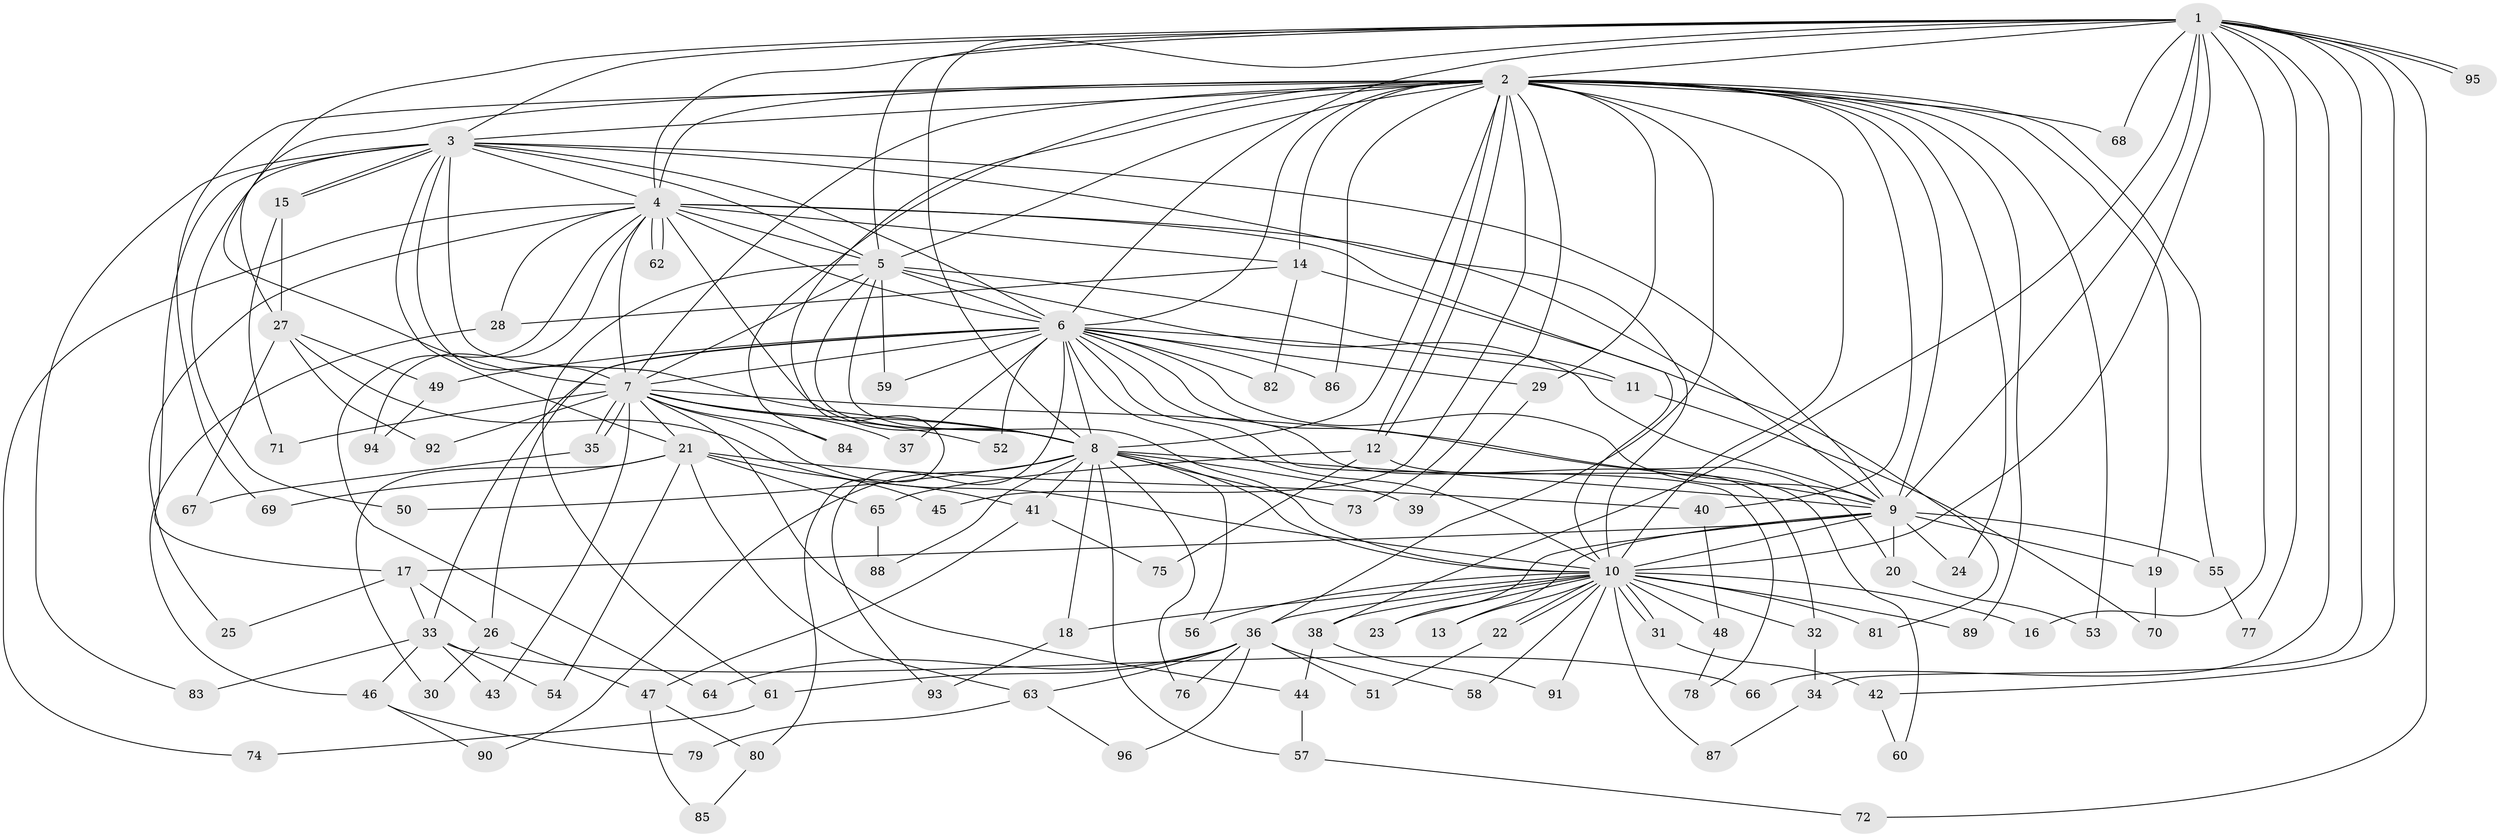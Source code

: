 // coarse degree distribution, {18: 0.014285714285714285, 24: 0.014285714285714285, 16: 0.014285714285714285, 12: 0.014285714285714285, 20: 0.014285714285714285, 23: 0.014285714285714285, 15: 0.014285714285714285, 28: 0.014285714285714285, 3: 0.22857142857142856, 6: 0.02857142857142857, 2: 0.44285714285714284, 5: 0.02857142857142857, 4: 0.1, 9: 0.014285714285714285, 7: 0.014285714285714285, 1: 0.02857142857142857}
// Generated by graph-tools (version 1.1) at 2025/23/03/03/25 07:23:46]
// undirected, 96 vertices, 217 edges
graph export_dot {
graph [start="1"]
  node [color=gray90,style=filled];
  1;
  2;
  3;
  4;
  5;
  6;
  7;
  8;
  9;
  10;
  11;
  12;
  13;
  14;
  15;
  16;
  17;
  18;
  19;
  20;
  21;
  22;
  23;
  24;
  25;
  26;
  27;
  28;
  29;
  30;
  31;
  32;
  33;
  34;
  35;
  36;
  37;
  38;
  39;
  40;
  41;
  42;
  43;
  44;
  45;
  46;
  47;
  48;
  49;
  50;
  51;
  52;
  53;
  54;
  55;
  56;
  57;
  58;
  59;
  60;
  61;
  62;
  63;
  64;
  65;
  66;
  67;
  68;
  69;
  70;
  71;
  72;
  73;
  74;
  75;
  76;
  77;
  78;
  79;
  80;
  81;
  82;
  83;
  84;
  85;
  86;
  87;
  88;
  89;
  90;
  91;
  92;
  93;
  94;
  95;
  96;
  1 -- 2;
  1 -- 3;
  1 -- 4;
  1 -- 5;
  1 -- 6;
  1 -- 7;
  1 -- 8;
  1 -- 9;
  1 -- 10;
  1 -- 16;
  1 -- 34;
  1 -- 38;
  1 -- 42;
  1 -- 66;
  1 -- 68;
  1 -- 72;
  1 -- 77;
  1 -- 95;
  1 -- 95;
  2 -- 3;
  2 -- 4;
  2 -- 5;
  2 -- 6;
  2 -- 7;
  2 -- 8;
  2 -- 9;
  2 -- 10;
  2 -- 12;
  2 -- 12;
  2 -- 14;
  2 -- 19;
  2 -- 24;
  2 -- 27;
  2 -- 29;
  2 -- 36;
  2 -- 40;
  2 -- 45;
  2 -- 53;
  2 -- 55;
  2 -- 68;
  2 -- 69;
  2 -- 73;
  2 -- 80;
  2 -- 84;
  2 -- 86;
  2 -- 89;
  3 -- 4;
  3 -- 5;
  3 -- 6;
  3 -- 7;
  3 -- 8;
  3 -- 9;
  3 -- 10;
  3 -- 15;
  3 -- 15;
  3 -- 17;
  3 -- 21;
  3 -- 50;
  3 -- 83;
  4 -- 5;
  4 -- 6;
  4 -- 7;
  4 -- 8;
  4 -- 9;
  4 -- 10;
  4 -- 14;
  4 -- 25;
  4 -- 28;
  4 -- 62;
  4 -- 62;
  4 -- 64;
  4 -- 74;
  4 -- 94;
  5 -- 6;
  5 -- 7;
  5 -- 8;
  5 -- 9;
  5 -- 10;
  5 -- 11;
  5 -- 59;
  5 -- 61;
  6 -- 7;
  6 -- 8;
  6 -- 9;
  6 -- 10;
  6 -- 11;
  6 -- 20;
  6 -- 26;
  6 -- 29;
  6 -- 32;
  6 -- 33;
  6 -- 37;
  6 -- 49;
  6 -- 52;
  6 -- 59;
  6 -- 78;
  6 -- 82;
  6 -- 86;
  6 -- 93;
  7 -- 8;
  7 -- 9;
  7 -- 10;
  7 -- 21;
  7 -- 35;
  7 -- 35;
  7 -- 37;
  7 -- 43;
  7 -- 44;
  7 -- 52;
  7 -- 71;
  7 -- 84;
  7 -- 92;
  8 -- 9;
  8 -- 10;
  8 -- 18;
  8 -- 39;
  8 -- 41;
  8 -- 50;
  8 -- 56;
  8 -- 57;
  8 -- 73;
  8 -- 76;
  8 -- 88;
  8 -- 90;
  9 -- 10;
  9 -- 13;
  9 -- 17;
  9 -- 19;
  9 -- 20;
  9 -- 23;
  9 -- 24;
  9 -- 55;
  10 -- 13;
  10 -- 16;
  10 -- 18;
  10 -- 22;
  10 -- 22;
  10 -- 23;
  10 -- 31;
  10 -- 31;
  10 -- 32;
  10 -- 36;
  10 -- 38;
  10 -- 48;
  10 -- 56;
  10 -- 58;
  10 -- 81;
  10 -- 87;
  10 -- 89;
  10 -- 91;
  11 -- 70;
  12 -- 60;
  12 -- 65;
  12 -- 75;
  14 -- 28;
  14 -- 81;
  14 -- 82;
  15 -- 27;
  15 -- 71;
  17 -- 25;
  17 -- 26;
  17 -- 33;
  18 -- 93;
  19 -- 70;
  20 -- 53;
  21 -- 30;
  21 -- 40;
  21 -- 45;
  21 -- 54;
  21 -- 63;
  21 -- 65;
  21 -- 69;
  22 -- 51;
  26 -- 30;
  26 -- 47;
  27 -- 41;
  27 -- 49;
  27 -- 67;
  27 -- 92;
  28 -- 46;
  29 -- 39;
  31 -- 42;
  32 -- 34;
  33 -- 43;
  33 -- 46;
  33 -- 54;
  33 -- 66;
  33 -- 83;
  34 -- 87;
  35 -- 67;
  36 -- 51;
  36 -- 58;
  36 -- 61;
  36 -- 63;
  36 -- 64;
  36 -- 76;
  36 -- 96;
  38 -- 44;
  38 -- 91;
  40 -- 48;
  41 -- 47;
  41 -- 75;
  42 -- 60;
  44 -- 57;
  46 -- 79;
  46 -- 90;
  47 -- 80;
  47 -- 85;
  48 -- 78;
  49 -- 94;
  55 -- 77;
  57 -- 72;
  61 -- 74;
  63 -- 79;
  63 -- 96;
  65 -- 88;
  80 -- 85;
}
